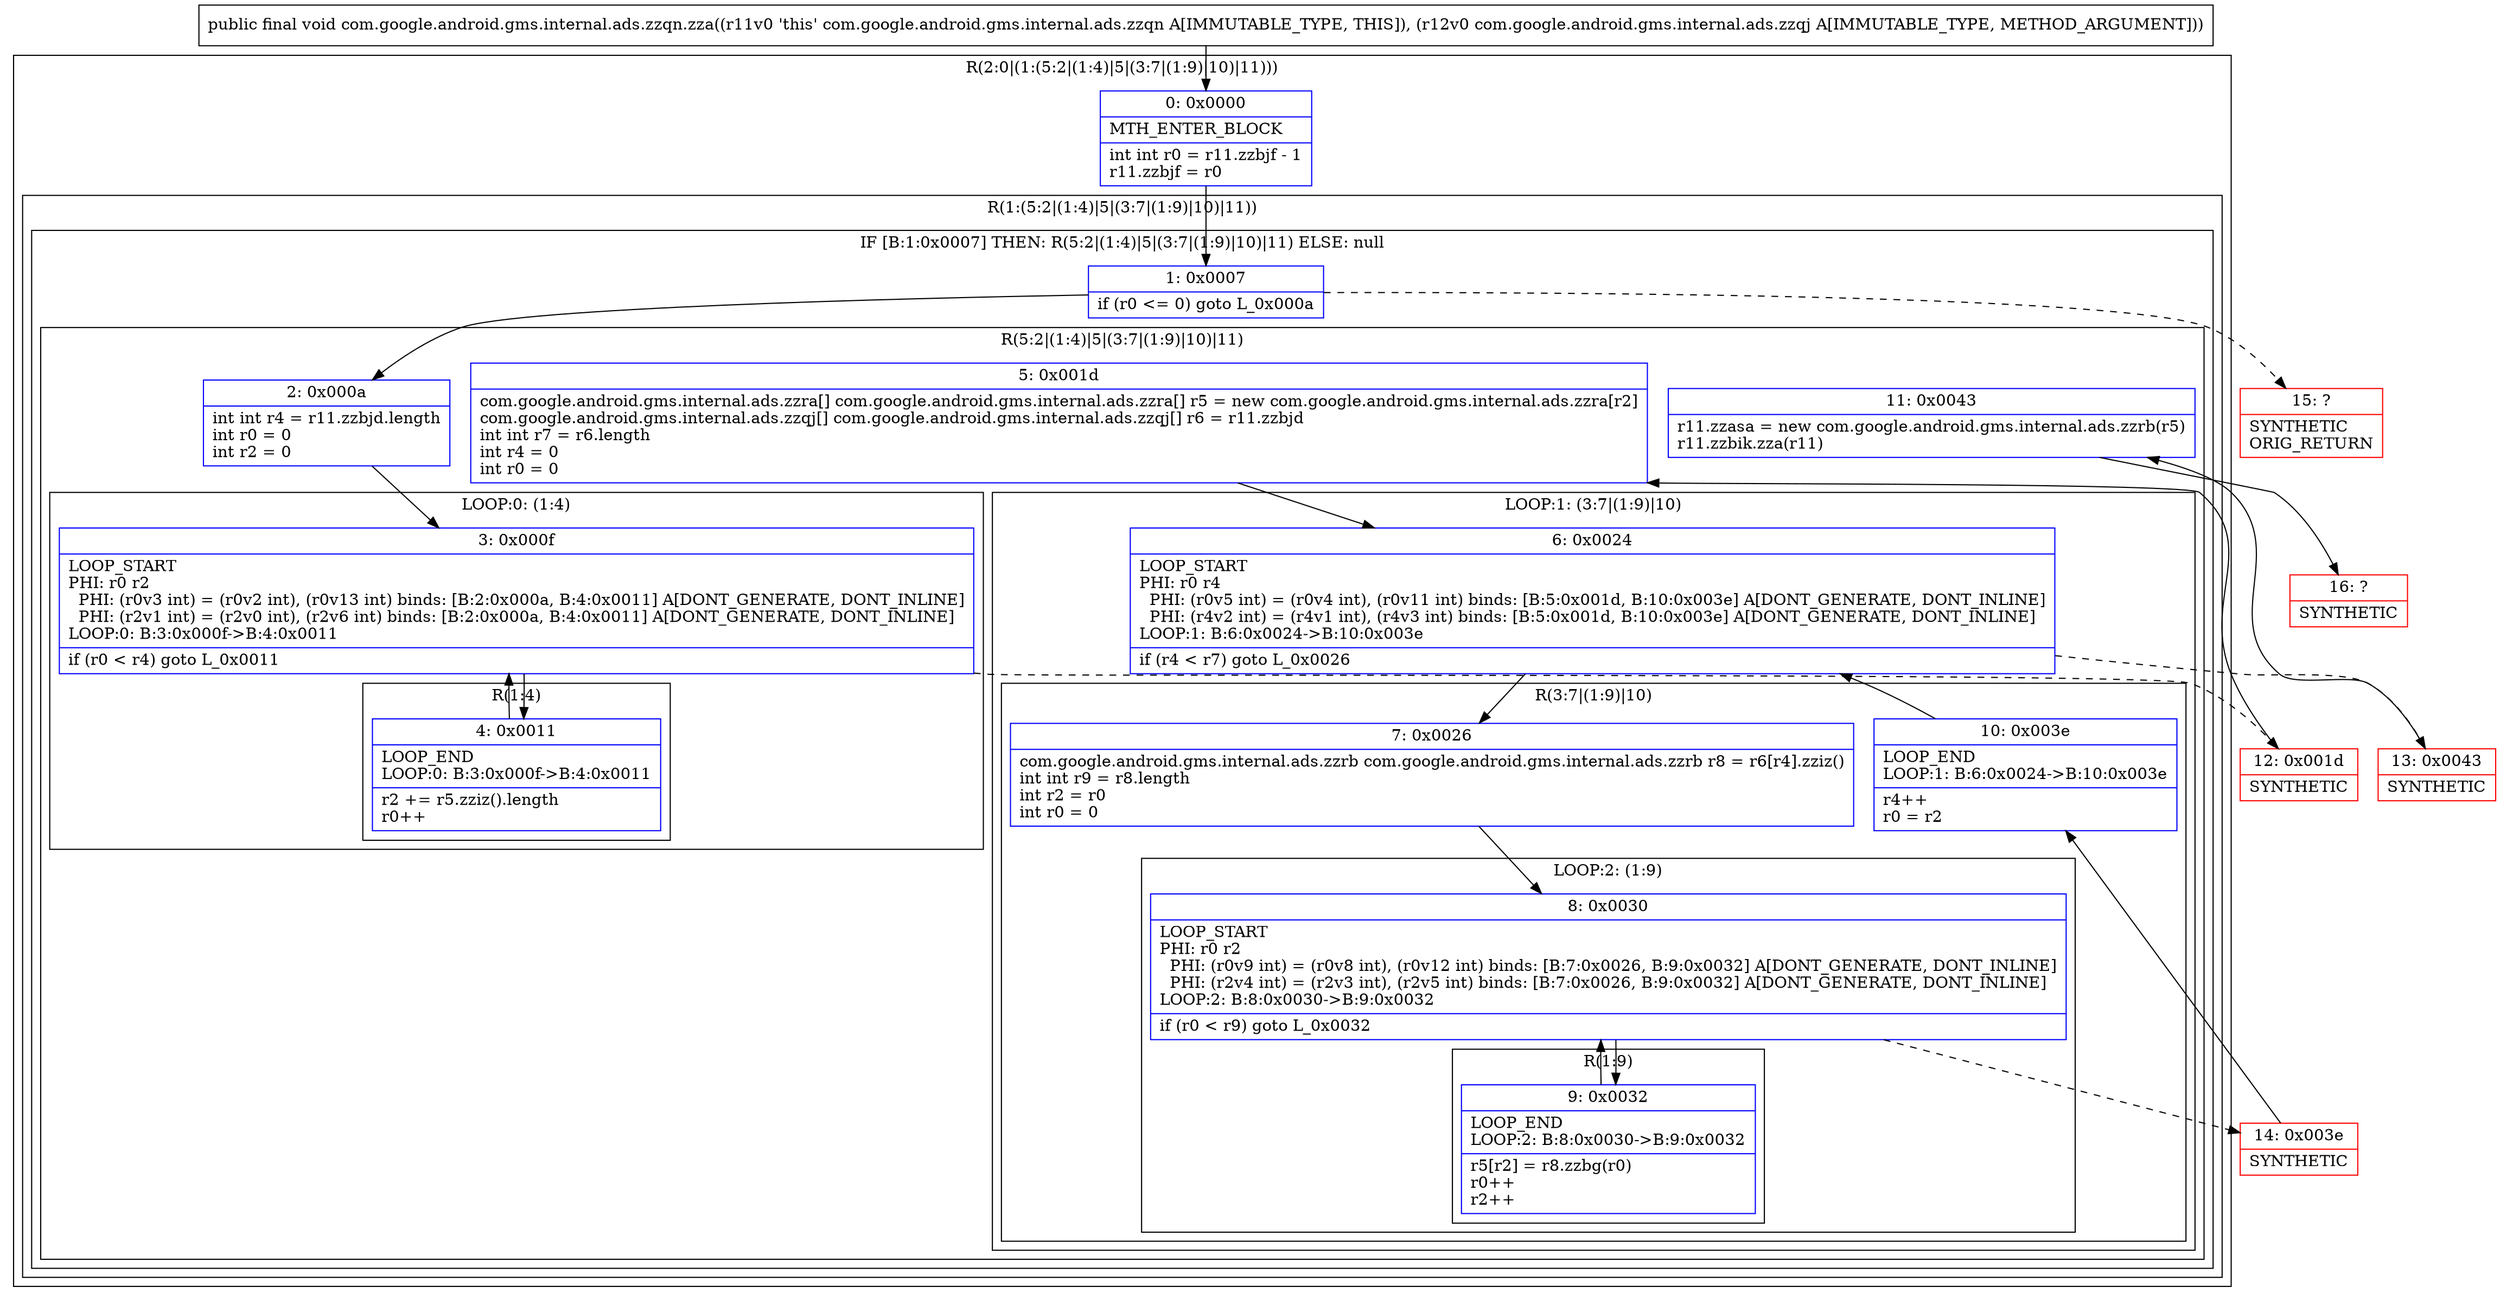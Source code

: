 digraph "CFG forcom.google.android.gms.internal.ads.zzqn.zza(Lcom\/google\/android\/gms\/internal\/ads\/zzqj;)V" {
subgraph cluster_Region_681605199 {
label = "R(2:0|(1:(5:2|(1:4)|5|(3:7|(1:9)|10)|11)))";
node [shape=record,color=blue];
Node_0 [shape=record,label="{0\:\ 0x0000|MTH_ENTER_BLOCK\l|int int r0 = r11.zzbjf \- 1\lr11.zzbjf = r0\l}"];
subgraph cluster_Region_2114506293 {
label = "R(1:(5:2|(1:4)|5|(3:7|(1:9)|10)|11))";
node [shape=record,color=blue];
subgraph cluster_IfRegion_1868305240 {
label = "IF [B:1:0x0007] THEN: R(5:2|(1:4)|5|(3:7|(1:9)|10)|11) ELSE: null";
node [shape=record,color=blue];
Node_1 [shape=record,label="{1\:\ 0x0007|if (r0 \<= 0) goto L_0x000a\l}"];
subgraph cluster_Region_2127634966 {
label = "R(5:2|(1:4)|5|(3:7|(1:9)|10)|11)";
node [shape=record,color=blue];
Node_2 [shape=record,label="{2\:\ 0x000a|int int r4 = r11.zzbjd.length\lint r0 = 0\lint r2 = 0\l}"];
subgraph cluster_LoopRegion_1169327103 {
label = "LOOP:0: (1:4)";
node [shape=record,color=blue];
Node_3 [shape=record,label="{3\:\ 0x000f|LOOP_START\lPHI: r0 r2 \l  PHI: (r0v3 int) = (r0v2 int), (r0v13 int) binds: [B:2:0x000a, B:4:0x0011] A[DONT_GENERATE, DONT_INLINE]\l  PHI: (r2v1 int) = (r2v0 int), (r2v6 int) binds: [B:2:0x000a, B:4:0x0011] A[DONT_GENERATE, DONT_INLINE]\lLOOP:0: B:3:0x000f\-\>B:4:0x0011\l|if (r0 \< r4) goto L_0x0011\l}"];
subgraph cluster_Region_398386765 {
label = "R(1:4)";
node [shape=record,color=blue];
Node_4 [shape=record,label="{4\:\ 0x0011|LOOP_END\lLOOP:0: B:3:0x000f\-\>B:4:0x0011\l|r2 += r5.zziz().length\lr0++\l}"];
}
}
Node_5 [shape=record,label="{5\:\ 0x001d|com.google.android.gms.internal.ads.zzra[] com.google.android.gms.internal.ads.zzra[] r5 = new com.google.android.gms.internal.ads.zzra[r2]\lcom.google.android.gms.internal.ads.zzqj[] com.google.android.gms.internal.ads.zzqj[] r6 = r11.zzbjd\lint int r7 = r6.length\lint r4 = 0\lint r0 = 0\l}"];
subgraph cluster_LoopRegion_1149817107 {
label = "LOOP:1: (3:7|(1:9)|10)";
node [shape=record,color=blue];
Node_6 [shape=record,label="{6\:\ 0x0024|LOOP_START\lPHI: r0 r4 \l  PHI: (r0v5 int) = (r0v4 int), (r0v11 int) binds: [B:5:0x001d, B:10:0x003e] A[DONT_GENERATE, DONT_INLINE]\l  PHI: (r4v2 int) = (r4v1 int), (r4v3 int) binds: [B:5:0x001d, B:10:0x003e] A[DONT_GENERATE, DONT_INLINE]\lLOOP:1: B:6:0x0024\-\>B:10:0x003e\l|if (r4 \< r7) goto L_0x0026\l}"];
subgraph cluster_Region_868127968 {
label = "R(3:7|(1:9)|10)";
node [shape=record,color=blue];
Node_7 [shape=record,label="{7\:\ 0x0026|com.google.android.gms.internal.ads.zzrb com.google.android.gms.internal.ads.zzrb r8 = r6[r4].zziz()\lint int r9 = r8.length\lint r2 = r0\lint r0 = 0\l}"];
subgraph cluster_LoopRegion_618978113 {
label = "LOOP:2: (1:9)";
node [shape=record,color=blue];
Node_8 [shape=record,label="{8\:\ 0x0030|LOOP_START\lPHI: r0 r2 \l  PHI: (r0v9 int) = (r0v8 int), (r0v12 int) binds: [B:7:0x0026, B:9:0x0032] A[DONT_GENERATE, DONT_INLINE]\l  PHI: (r2v4 int) = (r2v3 int), (r2v5 int) binds: [B:7:0x0026, B:9:0x0032] A[DONT_GENERATE, DONT_INLINE]\lLOOP:2: B:8:0x0030\-\>B:9:0x0032\l|if (r0 \< r9) goto L_0x0032\l}"];
subgraph cluster_Region_1022854901 {
label = "R(1:9)";
node [shape=record,color=blue];
Node_9 [shape=record,label="{9\:\ 0x0032|LOOP_END\lLOOP:2: B:8:0x0030\-\>B:9:0x0032\l|r5[r2] = r8.zzbg(r0)\lr0++\lr2++\l}"];
}
}
Node_10 [shape=record,label="{10\:\ 0x003e|LOOP_END\lLOOP:1: B:6:0x0024\-\>B:10:0x003e\l|r4++\lr0 = r2\l}"];
}
}
Node_11 [shape=record,label="{11\:\ 0x0043|r11.zzasa = new com.google.android.gms.internal.ads.zzrb(r5)\lr11.zzbik.zza(r11)\l}"];
}
}
}
}
Node_12 [shape=record,color=red,label="{12\:\ 0x001d|SYNTHETIC\l}"];
Node_13 [shape=record,color=red,label="{13\:\ 0x0043|SYNTHETIC\l}"];
Node_14 [shape=record,color=red,label="{14\:\ 0x003e|SYNTHETIC\l}"];
Node_15 [shape=record,color=red,label="{15\:\ ?|SYNTHETIC\lORIG_RETURN\l}"];
Node_16 [shape=record,color=red,label="{16\:\ ?|SYNTHETIC\l}"];
MethodNode[shape=record,label="{public final void com.google.android.gms.internal.ads.zzqn.zza((r11v0 'this' com.google.android.gms.internal.ads.zzqn A[IMMUTABLE_TYPE, THIS]), (r12v0 com.google.android.gms.internal.ads.zzqj A[IMMUTABLE_TYPE, METHOD_ARGUMENT])) }"];
MethodNode -> Node_0;
Node_0 -> Node_1;
Node_1 -> Node_2;
Node_1 -> Node_15[style=dashed];
Node_2 -> Node_3;
Node_3 -> Node_4;
Node_3 -> Node_12[style=dashed];
Node_4 -> Node_3;
Node_5 -> Node_6;
Node_6 -> Node_7;
Node_6 -> Node_13[style=dashed];
Node_7 -> Node_8;
Node_8 -> Node_9;
Node_8 -> Node_14[style=dashed];
Node_9 -> Node_8;
Node_10 -> Node_6;
Node_11 -> Node_16;
Node_12 -> Node_5;
Node_13 -> Node_11;
Node_14 -> Node_10;
}

